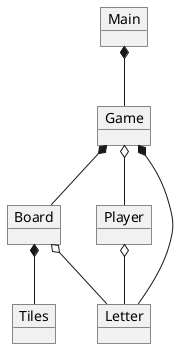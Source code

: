 @startuml domaindiagram
object Main
object Game
object Tiles
object Board
object Player
object Letter

Main *-- Game
Game o-- Player
Game *-- Board 
Game *-- Letter
Player o-- Letter
Board *-- Tiles
Board o-- Letter

@enduml